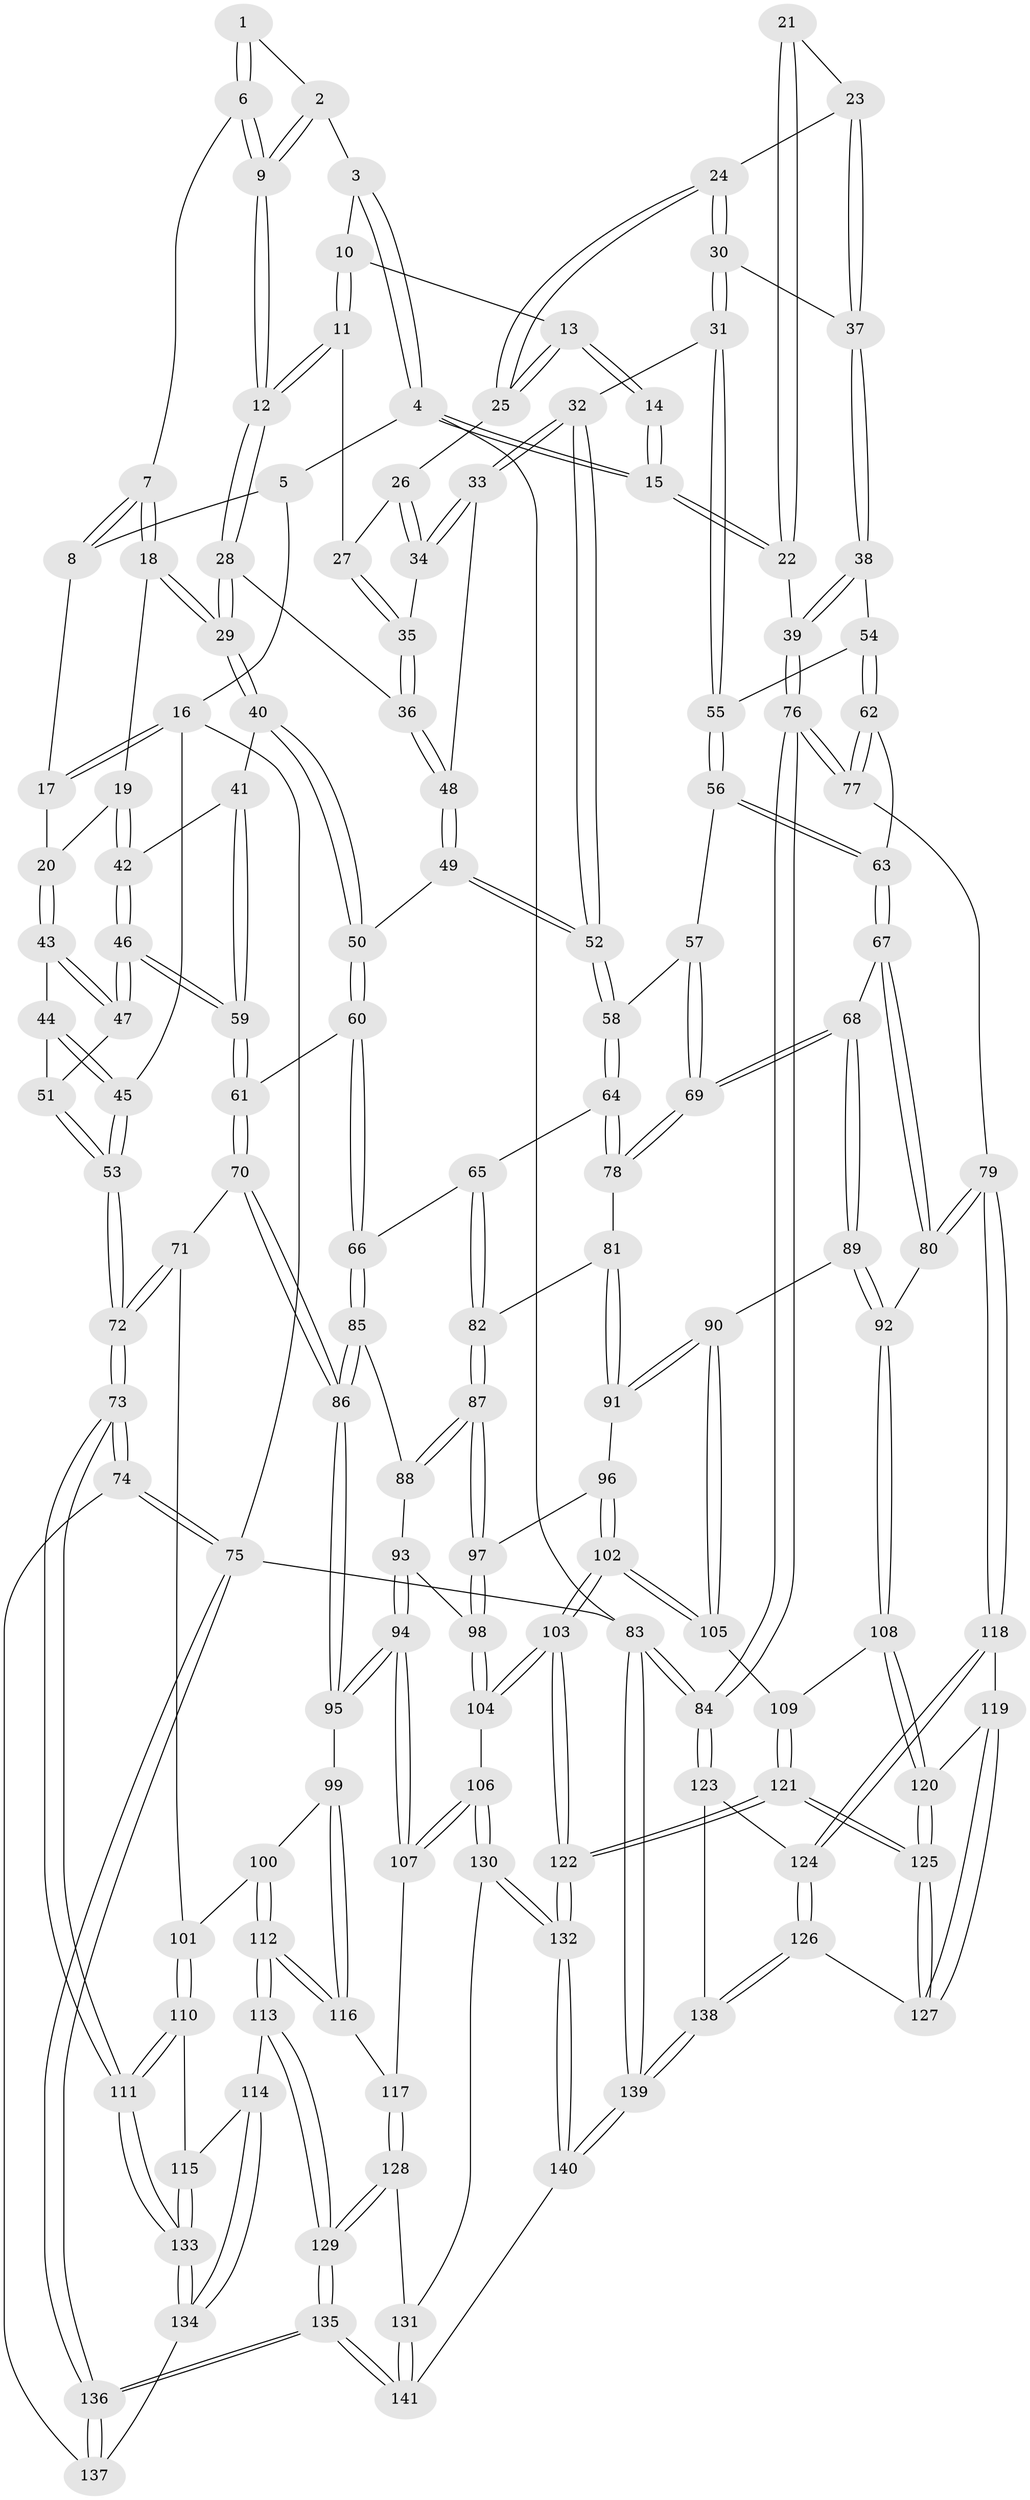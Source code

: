 // coarse degree distribution, {4: 0.45977011494252873, 7: 0.011494252873563218, 5: 0.367816091954023, 6: 0.05747126436781609, 3: 0.10344827586206896}
// Generated by graph-tools (version 1.1) at 2025/42/03/06/25 10:42:33]
// undirected, 141 vertices, 349 edges
graph export_dot {
graph [start="1"]
  node [color=gray90,style=filled];
  1 [pos="+0.3695068981081274+0"];
  2 [pos="+0.6370505198968004+0"];
  3 [pos="+0.6840261906173929+0"];
  4 [pos="+1+0"];
  5 [pos="+0.1582443365422633+0"];
  6 [pos="+0.38764956163299885+0.08813410580384595"];
  7 [pos="+0.3062516497509139+0.1104726291615404"];
  8 [pos="+0.15549034033627387+0"];
  9 [pos="+0.43034569684864016+0.11604854529702598"];
  10 [pos="+0.6891858291657984+0"];
  11 [pos="+0.4789566768718385+0.14215412029728924"];
  12 [pos="+0.4578463972574459+0.14374120685481603"];
  13 [pos="+0.7289901222028358+0.038072771109097125"];
  14 [pos="+0.818275096665963+0.06748623266390776"];
  15 [pos="+1+0"];
  16 [pos="+0+0.16649787587209408"];
  17 [pos="+0.12044056861400095+0.04978379901641856"];
  18 [pos="+0.2513038128602521+0.19750967708838799"];
  19 [pos="+0.16152024478818888+0.20981991121879318"];
  20 [pos="+0.13720831574982706+0.20330316148481176"];
  21 [pos="+0.8930518865050552+0.1099616576587756"];
  22 [pos="+1+0"];
  23 [pos="+0.8962440613749634+0.19433264104693604"];
  24 [pos="+0.7919427306455425+0.2335882968234031"];
  25 [pos="+0.7092039724745416+0.10588335258028404"];
  26 [pos="+0.6577101580430513+0.14586264945164223"];
  27 [pos="+0.561378445579793+0.1652616274233606"];
  28 [pos="+0.43505044851271146+0.2340087926760852"];
  29 [pos="+0.3484516761247376+0.3195441039956837"];
  30 [pos="+0.7836629737101447+0.2878348252615781"];
  31 [pos="+0.7482186596592696+0.36303550923077876"];
  32 [pos="+0.7331862137541908+0.3613273372426106"];
  33 [pos="+0.6647543855821771+0.3221755079755233"];
  34 [pos="+0.6553084078401642+0.293377061307955"];
  35 [pos="+0.5704572496700439+0.2407663407868479"];
  36 [pos="+0.530785588200707+0.31162561504228686"];
  37 [pos="+1+0.3024530815282346"];
  38 [pos="+1+0.3387114189336303"];
  39 [pos="+1+0.3441718500711817"];
  40 [pos="+0.3420101297299098+0.3606330067414739"];
  41 [pos="+0.3227294477711892+0.37349318901376644"];
  42 [pos="+0.1867961849910984+0.281546969581774"];
  43 [pos="+0.096226209269728+0.22727446287338346"];
  44 [pos="+0+0.2650559487956669"];
  45 [pos="+0+0.24657461741433215"];
  46 [pos="+0.1700974801926721+0.43861147808610546"];
  47 [pos="+0.16237465998712416+0.4328813043275974"];
  48 [pos="+0.5459848770966854+0.34903728616183216"];
  49 [pos="+0.5121507220883872+0.41767837162217547"];
  50 [pos="+0.44073097824589713+0.4216877055740898"];
  51 [pos="+0.09772626909672312+0.4064429268577424"];
  52 [pos="+0.5764479547302065+0.49068391736986533"];
  53 [pos="+0+0.5478911987971896"];
  54 [pos="+0.8565909176680084+0.419820073529673"];
  55 [pos="+0.754078655759244+0.3705583952285267"];
  56 [pos="+0.7328929913200859+0.48037420687434274"];
  57 [pos="+0.7187414367503949+0.48772957631160285"];
  58 [pos="+0.5806039746336623+0.510647480405573"];
  59 [pos="+0.20685556635286295+0.481738639916402"];
  60 [pos="+0.41218131232640126+0.547710118254452"];
  61 [pos="+0.2056479943915473+0.49495012630751717"];
  62 [pos="+0.8569671720393454+0.5398293100460931"];
  63 [pos="+0.7691412637604549+0.563461604946338"];
  64 [pos="+0.5805326112675501+0.5269244082546026"];
  65 [pos="+0.5227172672993436+0.5715320718011224"];
  66 [pos="+0.42673560971578955+0.5787576013625668"];
  67 [pos="+0.7560720628929322+0.5818054007924536"];
  68 [pos="+0.6641479152599474+0.6047097418822347"];
  69 [pos="+0.6467107273557051+0.5920815909257452"];
  70 [pos="+0.20384245998922185+0.4994973004619202"];
  71 [pos="+0.09449223782423487+0.5886136736174555"];
  72 [pos="+0+0.5537909739689245"];
  73 [pos="+0+0.8041899532111354"];
  74 [pos="+0+0.9713819415467054"];
  75 [pos="+0+1"];
  76 [pos="+1+0.6046940421648935"];
  77 [pos="+0.9577819464045493+0.6292284315459418"];
  78 [pos="+0.642172183275915+0.5898317622082748"];
  79 [pos="+0.8825135278900552+0.6957094820559275"];
  80 [pos="+0.7842925032233533+0.6461399722901274"];
  81 [pos="+0.5996535260647325+0.6347036293090363"];
  82 [pos="+0.5291120659049677+0.6576246524952869"];
  83 [pos="+1+1"];
  84 [pos="+1+0.9685454584362438"];
  85 [pos="+0.41617875099906737+0.6051936355825343"];
  86 [pos="+0.30314450166273854+0.6596762052496713"];
  87 [pos="+0.5261820269831963+0.6684234002881658"];
  88 [pos="+0.43795045547769335+0.6517280401053787"];
  89 [pos="+0.6744698029600765+0.6818100547962291"];
  90 [pos="+0.5915212979574391+0.7164105849636756"];
  91 [pos="+0.5795462525949857+0.7085089160955446"];
  92 [pos="+0.7088523335267515+0.7192655090025345"];
  93 [pos="+0.43696451645675066+0.6639427736004588"];
  94 [pos="+0.3824692050037255+0.7845798328736073"];
  95 [pos="+0.29964182053765537+0.6929866211027135"];
  96 [pos="+0.5434909834746973+0.6990275660298897"];
  97 [pos="+0.5327918146305958+0.6926287576506133"];
  98 [pos="+0.4912125896958091+0.7236126576689632"];
  99 [pos="+0.24748749960983443+0.7201825651150818"];
  100 [pos="+0.18866055363003256+0.7187342741616957"];
  101 [pos="+0.11708107593339051+0.6897801611827908"];
  102 [pos="+0.5334065670243067+0.7919492206043518"];
  103 [pos="+0.505177774038436+0.8509262094527302"];
  104 [pos="+0.43879917466799495+0.8130139638702104"];
  105 [pos="+0.593204053725677+0.7300434543092863"];
  106 [pos="+0.4167396102556153+0.8099512713067453"];
  107 [pos="+0.3851821714767136+0.7908105506769338"];
  108 [pos="+0.7177033892662611+0.7471018256547469"];
  109 [pos="+0.6072851278904214+0.7582043491399325"];
  110 [pos="+0.08218430628664873+0.7579189071397375"];
  111 [pos="+0+0.8040217196299987"];
  112 [pos="+0.18269482885344804+0.855081970679137"];
  113 [pos="+0.1768394872785894+0.8601382886824338"];
  114 [pos="+0.11976148746339803+0.8509331529966491"];
  115 [pos="+0.1157287995096604+0.8434274224705915"];
  116 [pos="+0.23820441596359168+0.8294448397394597"];
  117 [pos="+0.30352389602108226+0.8416818369769002"];
  118 [pos="+0.8622764693827668+0.7452476440481051"];
  119 [pos="+0.8135236612332991+0.7684486617879064"];
  120 [pos="+0.7326841601204576+0.774590089260597"];
  121 [pos="+0.6105526216140159+0.9338525981459302"];
  122 [pos="+0.600582930081664+0.9469607733296276"];
  123 [pos="+0.9456601348020234+0.8560528516293816"];
  124 [pos="+0.9341006879541037+0.8503508866306843"];
  125 [pos="+0.6847225194015777+0.8688114779500541"];
  126 [pos="+0.8280742338864634+0.8967510810505757"];
  127 [pos="+0.8234451192629199+0.8927646651585579"];
  128 [pos="+0.2986728827605367+0.9079165066174907"];
  129 [pos="+0.2330816972014352+0.993874646969359"];
  130 [pos="+0.38372009771005994+0.9063664938081474"];
  131 [pos="+0.36160012830749827+0.9219838454125215"];
  132 [pos="+0.596522040081994+1"];
  133 [pos="+0+0.8221909195984373"];
  134 [pos="+0.1004854121772197+0.8737749096313353"];
  135 [pos="+0.2236251094133156+1"];
  136 [pos="+0.2069152784422038+1"];
  137 [pos="+0.0761791046347206+0.9165566936939021"];
  138 [pos="+0.8353326176060714+1"];
  139 [pos="+0.8091178854365618+1"];
  140 [pos="+0.5968391688157025+1"];
  141 [pos="+0.3100726525818807+1"];
  1 -- 2;
  1 -- 6;
  1 -- 6;
  2 -- 3;
  2 -- 9;
  2 -- 9;
  3 -- 4;
  3 -- 4;
  3 -- 10;
  4 -- 5;
  4 -- 15;
  4 -- 15;
  4 -- 83;
  5 -- 8;
  5 -- 16;
  6 -- 7;
  6 -- 9;
  6 -- 9;
  7 -- 8;
  7 -- 8;
  7 -- 18;
  7 -- 18;
  8 -- 17;
  9 -- 12;
  9 -- 12;
  10 -- 11;
  10 -- 11;
  10 -- 13;
  11 -- 12;
  11 -- 12;
  11 -- 27;
  12 -- 28;
  12 -- 28;
  13 -- 14;
  13 -- 14;
  13 -- 25;
  13 -- 25;
  14 -- 15;
  14 -- 15;
  15 -- 22;
  15 -- 22;
  16 -- 17;
  16 -- 17;
  16 -- 45;
  16 -- 75;
  17 -- 20;
  18 -- 19;
  18 -- 29;
  18 -- 29;
  19 -- 20;
  19 -- 42;
  19 -- 42;
  20 -- 43;
  20 -- 43;
  21 -- 22;
  21 -- 22;
  21 -- 23;
  22 -- 39;
  23 -- 24;
  23 -- 37;
  23 -- 37;
  24 -- 25;
  24 -- 25;
  24 -- 30;
  24 -- 30;
  25 -- 26;
  26 -- 27;
  26 -- 34;
  26 -- 34;
  27 -- 35;
  27 -- 35;
  28 -- 29;
  28 -- 29;
  28 -- 36;
  29 -- 40;
  29 -- 40;
  30 -- 31;
  30 -- 31;
  30 -- 37;
  31 -- 32;
  31 -- 55;
  31 -- 55;
  32 -- 33;
  32 -- 33;
  32 -- 52;
  32 -- 52;
  33 -- 34;
  33 -- 34;
  33 -- 48;
  34 -- 35;
  35 -- 36;
  35 -- 36;
  36 -- 48;
  36 -- 48;
  37 -- 38;
  37 -- 38;
  38 -- 39;
  38 -- 39;
  38 -- 54;
  39 -- 76;
  39 -- 76;
  40 -- 41;
  40 -- 50;
  40 -- 50;
  41 -- 42;
  41 -- 59;
  41 -- 59;
  42 -- 46;
  42 -- 46;
  43 -- 44;
  43 -- 47;
  43 -- 47;
  44 -- 45;
  44 -- 45;
  44 -- 51;
  45 -- 53;
  45 -- 53;
  46 -- 47;
  46 -- 47;
  46 -- 59;
  46 -- 59;
  47 -- 51;
  48 -- 49;
  48 -- 49;
  49 -- 50;
  49 -- 52;
  49 -- 52;
  50 -- 60;
  50 -- 60;
  51 -- 53;
  51 -- 53;
  52 -- 58;
  52 -- 58;
  53 -- 72;
  53 -- 72;
  54 -- 55;
  54 -- 62;
  54 -- 62;
  55 -- 56;
  55 -- 56;
  56 -- 57;
  56 -- 63;
  56 -- 63;
  57 -- 58;
  57 -- 69;
  57 -- 69;
  58 -- 64;
  58 -- 64;
  59 -- 61;
  59 -- 61;
  60 -- 61;
  60 -- 66;
  60 -- 66;
  61 -- 70;
  61 -- 70;
  62 -- 63;
  62 -- 77;
  62 -- 77;
  63 -- 67;
  63 -- 67;
  64 -- 65;
  64 -- 78;
  64 -- 78;
  65 -- 66;
  65 -- 82;
  65 -- 82;
  66 -- 85;
  66 -- 85;
  67 -- 68;
  67 -- 80;
  67 -- 80;
  68 -- 69;
  68 -- 69;
  68 -- 89;
  68 -- 89;
  69 -- 78;
  69 -- 78;
  70 -- 71;
  70 -- 86;
  70 -- 86;
  71 -- 72;
  71 -- 72;
  71 -- 101;
  72 -- 73;
  72 -- 73;
  73 -- 74;
  73 -- 74;
  73 -- 111;
  73 -- 111;
  74 -- 75;
  74 -- 75;
  74 -- 137;
  75 -- 136;
  75 -- 136;
  75 -- 83;
  76 -- 77;
  76 -- 77;
  76 -- 84;
  76 -- 84;
  77 -- 79;
  78 -- 81;
  79 -- 80;
  79 -- 80;
  79 -- 118;
  79 -- 118;
  80 -- 92;
  81 -- 82;
  81 -- 91;
  81 -- 91;
  82 -- 87;
  82 -- 87;
  83 -- 84;
  83 -- 84;
  83 -- 139;
  83 -- 139;
  84 -- 123;
  84 -- 123;
  85 -- 86;
  85 -- 86;
  85 -- 88;
  86 -- 95;
  86 -- 95;
  87 -- 88;
  87 -- 88;
  87 -- 97;
  87 -- 97;
  88 -- 93;
  89 -- 90;
  89 -- 92;
  89 -- 92;
  90 -- 91;
  90 -- 91;
  90 -- 105;
  90 -- 105;
  91 -- 96;
  92 -- 108;
  92 -- 108;
  93 -- 94;
  93 -- 94;
  93 -- 98;
  94 -- 95;
  94 -- 95;
  94 -- 107;
  94 -- 107;
  95 -- 99;
  96 -- 97;
  96 -- 102;
  96 -- 102;
  97 -- 98;
  97 -- 98;
  98 -- 104;
  98 -- 104;
  99 -- 100;
  99 -- 116;
  99 -- 116;
  100 -- 101;
  100 -- 112;
  100 -- 112;
  101 -- 110;
  101 -- 110;
  102 -- 103;
  102 -- 103;
  102 -- 105;
  102 -- 105;
  103 -- 104;
  103 -- 104;
  103 -- 122;
  103 -- 122;
  104 -- 106;
  105 -- 109;
  106 -- 107;
  106 -- 107;
  106 -- 130;
  106 -- 130;
  107 -- 117;
  108 -- 109;
  108 -- 120;
  108 -- 120;
  109 -- 121;
  109 -- 121;
  110 -- 111;
  110 -- 111;
  110 -- 115;
  111 -- 133;
  111 -- 133;
  112 -- 113;
  112 -- 113;
  112 -- 116;
  112 -- 116;
  113 -- 114;
  113 -- 129;
  113 -- 129;
  114 -- 115;
  114 -- 134;
  114 -- 134;
  115 -- 133;
  115 -- 133;
  116 -- 117;
  117 -- 128;
  117 -- 128;
  118 -- 119;
  118 -- 124;
  118 -- 124;
  119 -- 120;
  119 -- 127;
  119 -- 127;
  120 -- 125;
  120 -- 125;
  121 -- 122;
  121 -- 122;
  121 -- 125;
  121 -- 125;
  122 -- 132;
  122 -- 132;
  123 -- 124;
  123 -- 138;
  124 -- 126;
  124 -- 126;
  125 -- 127;
  125 -- 127;
  126 -- 127;
  126 -- 138;
  126 -- 138;
  128 -- 129;
  128 -- 129;
  128 -- 131;
  129 -- 135;
  129 -- 135;
  130 -- 131;
  130 -- 132;
  130 -- 132;
  131 -- 141;
  131 -- 141;
  132 -- 140;
  132 -- 140;
  133 -- 134;
  133 -- 134;
  134 -- 137;
  135 -- 136;
  135 -- 136;
  135 -- 141;
  135 -- 141;
  136 -- 137;
  136 -- 137;
  138 -- 139;
  138 -- 139;
  139 -- 140;
  139 -- 140;
  140 -- 141;
}
